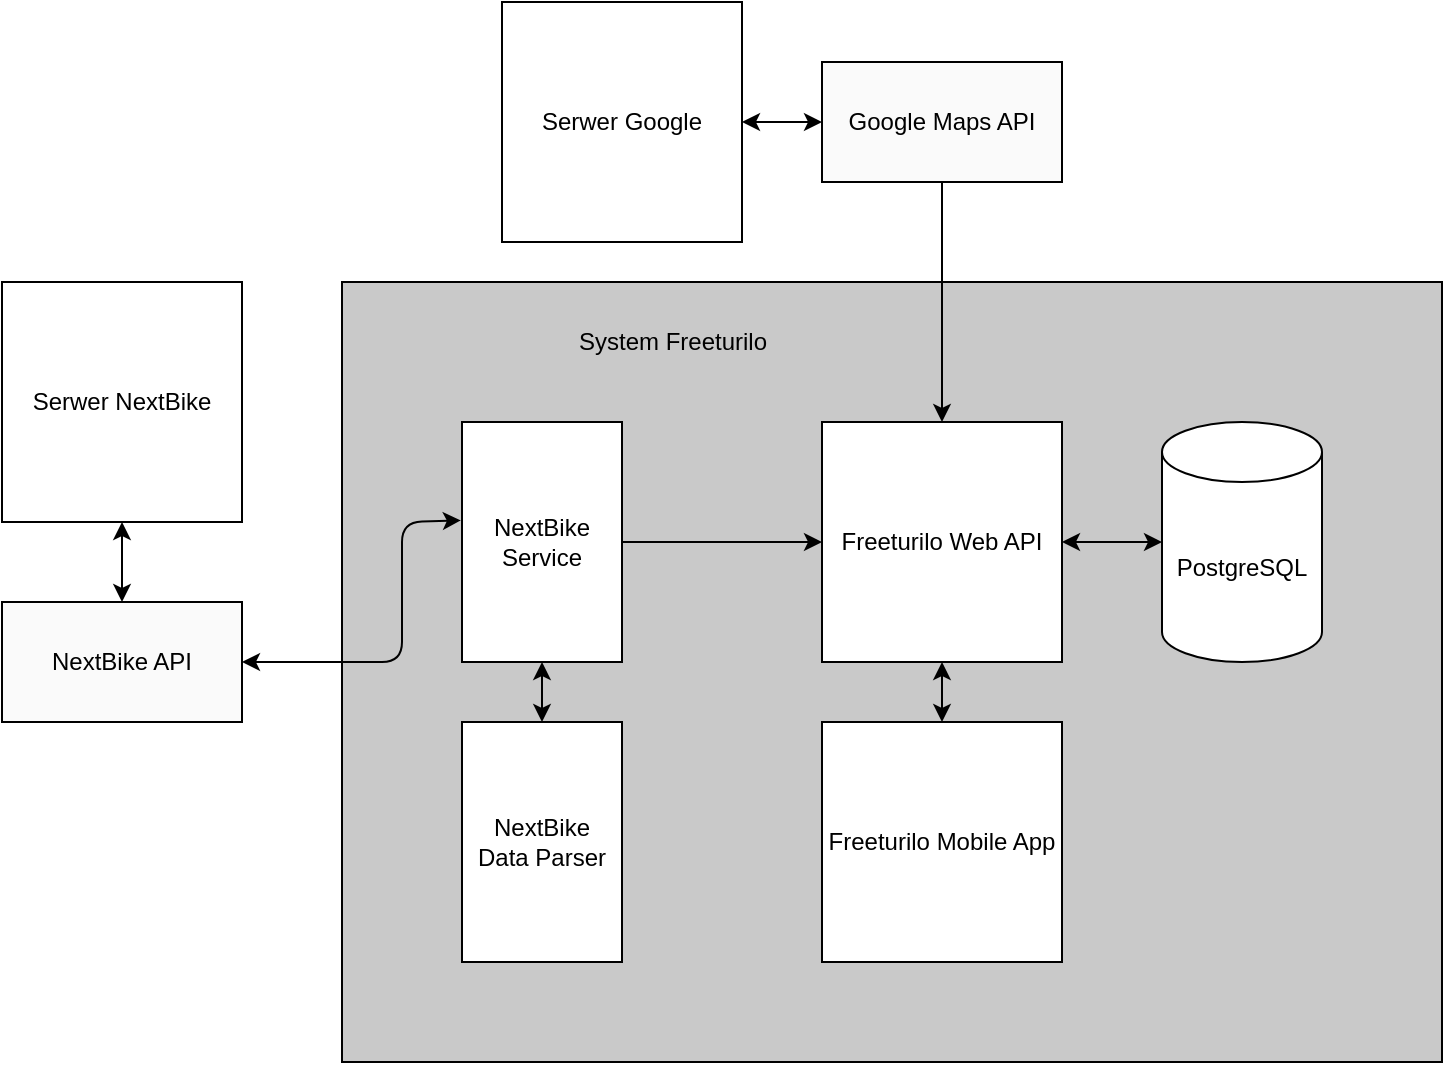 <mxfile version="15.5.6" type="github">
  <diagram id="dW_Ps0Qj6lO-8MIivQGE" name="Page-1">
    <mxGraphModel dx="1185" dy="662" grid="1" gridSize="10" guides="1" tooltips="1" connect="1" arrows="1" fold="1" page="1" pageScale="1" pageWidth="827" pageHeight="1169" math="0" shadow="0">
      <root>
        <mxCell id="0" />
        <mxCell id="1" parent="0" />
        <mxCell id="CVhAOyMSqavOeXAujOyb-2" value="" style="rounded=0;whiteSpace=wrap;html=1;fillColor=#C9C9C9;" parent="1" vertex="1">
          <mxGeometry x="210" y="160" width="550" height="390" as="geometry" />
        </mxCell>
        <mxCell id="OVG6CCZSqfro8dv2wW0p-1" value="Serwer NextBike" style="rounded=0;whiteSpace=wrap;html=1;" parent="1" vertex="1">
          <mxGeometry x="40" y="160" width="120" height="120" as="geometry" />
        </mxCell>
        <mxCell id="OVG6CCZSqfro8dv2wW0p-3" value="NextBike Service" style="rounded=0;whiteSpace=wrap;html=1;" parent="1" vertex="1">
          <mxGeometry x="270" y="230" width="80" height="120" as="geometry" />
        </mxCell>
        <mxCell id="OVG6CCZSqfro8dv2wW0p-4" value="NextBike &lt;br&gt;Data Parser" style="rounded=0;whiteSpace=wrap;html=1;" parent="1" vertex="1">
          <mxGeometry x="270" y="380" width="80" height="120" as="geometry" />
        </mxCell>
        <mxCell id="OVG6CCZSqfro8dv2wW0p-5" value="Freeturilo Web API" style="whiteSpace=wrap;html=1;" parent="1" vertex="1">
          <mxGeometry x="450" y="230" width="120" height="120" as="geometry" />
        </mxCell>
        <mxCell id="OVG6CCZSqfro8dv2wW0p-6" value="PostgreSQL" style="shape=cylinder3;whiteSpace=wrap;html=1;boundedLbl=1;backgroundOutline=1;size=15;" parent="1" vertex="1">
          <mxGeometry x="620" y="230" width="80" height="120" as="geometry" />
        </mxCell>
        <mxCell id="OVG6CCZSqfro8dv2wW0p-7" value="Freeturilo Mobile App" style="whiteSpace=wrap;html=1;" parent="1" vertex="1">
          <mxGeometry x="450" y="380" width="120" height="120" as="geometry" />
        </mxCell>
        <mxCell id="OVG6CCZSqfro8dv2wW0p-10" value="" style="endArrow=classic;startArrow=classic;html=1;entryX=-0.007;entryY=0.41;entryDx=0;entryDy=0;exitX=1;exitY=0.5;exitDx=0;exitDy=0;entryPerimeter=0;" parent="1" source="CVhAOyMSqavOeXAujOyb-4" target="OVG6CCZSqfro8dv2wW0p-3" edge="1">
          <mxGeometry width="50" height="50" relative="1" as="geometry">
            <mxPoint x="230" y="150" as="sourcePoint" />
            <mxPoint x="450" y="420" as="targetPoint" />
            <Array as="points">
              <mxPoint x="240" y="350" />
              <mxPoint x="240" y="280" />
            </Array>
          </mxGeometry>
        </mxCell>
        <mxCell id="OVG6CCZSqfro8dv2wW0p-11" value="" style="endArrow=classic;startArrow=classic;html=1;entryX=0.5;entryY=1;entryDx=0;entryDy=0;exitX=0.5;exitY=0;exitDx=0;exitDy=0;" parent="1" source="OVG6CCZSqfro8dv2wW0p-4" target="OVG6CCZSqfro8dv2wW0p-3" edge="1">
          <mxGeometry width="50" height="50" relative="1" as="geometry">
            <mxPoint x="400" y="510" as="sourcePoint" />
            <mxPoint x="450" y="460" as="targetPoint" />
          </mxGeometry>
        </mxCell>
        <mxCell id="OVG6CCZSqfro8dv2wW0p-14" value="" style="endArrow=classic;html=1;exitX=1;exitY=0.5;exitDx=0;exitDy=0;entryX=0;entryY=0.5;entryDx=0;entryDy=0;" parent="1" source="OVG6CCZSqfro8dv2wW0p-3" target="OVG6CCZSqfro8dv2wW0p-5" edge="1">
          <mxGeometry width="50" height="50" relative="1" as="geometry">
            <mxPoint x="400" y="510" as="sourcePoint" />
            <mxPoint x="450" y="460" as="targetPoint" />
          </mxGeometry>
        </mxCell>
        <mxCell id="OVG6CCZSqfro8dv2wW0p-15" value="" style="endArrow=classic;startArrow=classic;html=1;entryX=0;entryY=0.5;entryDx=0;entryDy=0;entryPerimeter=0;exitX=1;exitY=0.5;exitDx=0;exitDy=0;" parent="1" source="OVG6CCZSqfro8dv2wW0p-5" target="OVG6CCZSqfro8dv2wW0p-6" edge="1">
          <mxGeometry width="50" height="50" relative="1" as="geometry">
            <mxPoint x="400" y="510" as="sourcePoint" />
            <mxPoint x="450" y="460" as="targetPoint" />
          </mxGeometry>
        </mxCell>
        <mxCell id="OVG6CCZSqfro8dv2wW0p-16" value="" style="endArrow=classic;startArrow=classic;html=1;entryX=0.5;entryY=1;entryDx=0;entryDy=0;exitX=0.5;exitY=0;exitDx=0;exitDy=0;" parent="1" source="OVG6CCZSqfro8dv2wW0p-7" target="OVG6CCZSqfro8dv2wW0p-5" edge="1">
          <mxGeometry width="50" height="50" relative="1" as="geometry">
            <mxPoint x="400" y="510" as="sourcePoint" />
            <mxPoint x="450" y="460" as="targetPoint" />
          </mxGeometry>
        </mxCell>
        <mxCell id="CVhAOyMSqavOeXAujOyb-3" value="System Freeturilo" style="text;html=1;align=center;verticalAlign=middle;resizable=0;points=[];autosize=1;strokeColor=none;fillColor=none;" parent="1" vertex="1">
          <mxGeometry x="320" y="180" width="110" height="20" as="geometry" />
        </mxCell>
        <mxCell id="CVhAOyMSqavOeXAujOyb-4" value="NextBike API" style="rounded=0;whiteSpace=wrap;html=1;fillColor=#FAFAFA;" parent="1" vertex="1">
          <mxGeometry x="40" y="320" width="120" height="60" as="geometry" />
        </mxCell>
        <mxCell id="CVhAOyMSqavOeXAujOyb-5" value="" style="endArrow=classic;startArrow=classic;html=1;rounded=0;exitX=0.5;exitY=0;exitDx=0;exitDy=0;entryX=0.5;entryY=1;entryDx=0;entryDy=0;" parent="1" source="CVhAOyMSqavOeXAujOyb-4" target="OVG6CCZSqfro8dv2wW0p-1" edge="1">
          <mxGeometry width="50" height="50" relative="1" as="geometry">
            <mxPoint x="390" y="360" as="sourcePoint" />
            <mxPoint x="440" y="310" as="targetPoint" />
          </mxGeometry>
        </mxCell>
        <mxCell id="XkFsAyS74F-2UcYa4ByY-1" value="Serwer Google" style="rounded=0;whiteSpace=wrap;html=1;" vertex="1" parent="1">
          <mxGeometry x="290" y="20" width="120" height="120" as="geometry" />
        </mxCell>
        <mxCell id="XkFsAyS74F-2UcYa4ByY-2" value="Google Maps API" style="rounded=0;whiteSpace=wrap;html=1;fillColor=#FAFAFA;" vertex="1" parent="1">
          <mxGeometry x="450" y="50" width="120" height="60" as="geometry" />
        </mxCell>
        <mxCell id="XkFsAyS74F-2UcYa4ByY-3" value="" style="endArrow=classic;startArrow=classic;html=1;rounded=0;exitX=0;exitY=0.5;exitDx=0;exitDy=0;entryX=1;entryY=0.5;entryDx=0;entryDy=0;" edge="1" parent="1" source="XkFsAyS74F-2UcYa4ByY-2" target="XkFsAyS74F-2UcYa4ByY-1">
          <mxGeometry width="50" height="50" relative="1" as="geometry">
            <mxPoint x="580" y="220" as="sourcePoint" />
            <mxPoint x="630" y="170" as="targetPoint" />
          </mxGeometry>
        </mxCell>
        <mxCell id="XkFsAyS74F-2UcYa4ByY-4" value="" style="endArrow=classic;html=1;rounded=0;exitX=0.5;exitY=1;exitDx=0;exitDy=0;entryX=0.5;entryY=0;entryDx=0;entryDy=0;" edge="1" parent="1" source="XkFsAyS74F-2UcYa4ByY-2" target="OVG6CCZSqfro8dv2wW0p-5">
          <mxGeometry width="50" height="50" relative="1" as="geometry">
            <mxPoint x="250" y="190" as="sourcePoint" />
            <mxPoint x="300" y="140" as="targetPoint" />
          </mxGeometry>
        </mxCell>
      </root>
    </mxGraphModel>
  </diagram>
</mxfile>
